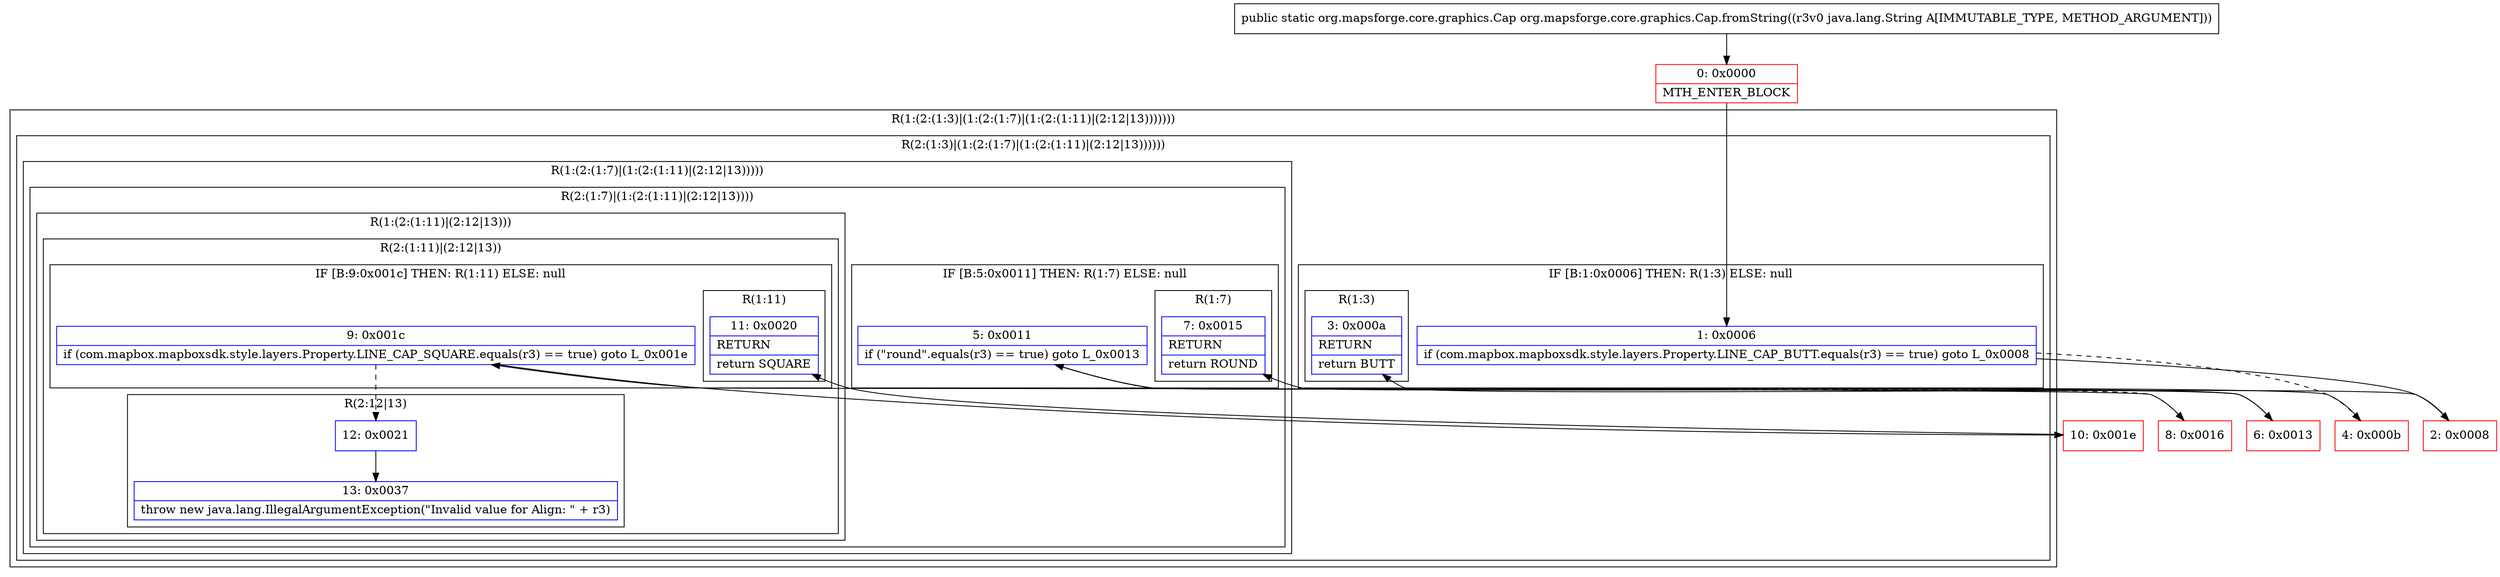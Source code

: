 digraph "CFG fororg.mapsforge.core.graphics.Cap.fromString(Ljava\/lang\/String;)Lorg\/mapsforge\/core\/graphics\/Cap;" {
subgraph cluster_Region_1087193208 {
label = "R(1:(2:(1:3)|(1:(2:(1:7)|(1:(2:(1:11)|(2:12|13)))))))";
node [shape=record,color=blue];
subgraph cluster_Region_1443291619 {
label = "R(2:(1:3)|(1:(2:(1:7)|(1:(2:(1:11)|(2:12|13))))))";
node [shape=record,color=blue];
subgraph cluster_IfRegion_1544445591 {
label = "IF [B:1:0x0006] THEN: R(1:3) ELSE: null";
node [shape=record,color=blue];
Node_1 [shape=record,label="{1\:\ 0x0006|if (com.mapbox.mapboxsdk.style.layers.Property.LINE_CAP_BUTT.equals(r3) == true) goto L_0x0008\l}"];
subgraph cluster_Region_293412227 {
label = "R(1:3)";
node [shape=record,color=blue];
Node_3 [shape=record,label="{3\:\ 0x000a|RETURN\l|return BUTT\l}"];
}
}
subgraph cluster_Region_991514964 {
label = "R(1:(2:(1:7)|(1:(2:(1:11)|(2:12|13)))))";
node [shape=record,color=blue];
subgraph cluster_Region_1525790253 {
label = "R(2:(1:7)|(1:(2:(1:11)|(2:12|13))))";
node [shape=record,color=blue];
subgraph cluster_IfRegion_1948623106 {
label = "IF [B:5:0x0011] THEN: R(1:7) ELSE: null";
node [shape=record,color=blue];
Node_5 [shape=record,label="{5\:\ 0x0011|if (\"round\".equals(r3) == true) goto L_0x0013\l}"];
subgraph cluster_Region_223165184 {
label = "R(1:7)";
node [shape=record,color=blue];
Node_7 [shape=record,label="{7\:\ 0x0015|RETURN\l|return ROUND\l}"];
}
}
subgraph cluster_Region_2091862028 {
label = "R(1:(2:(1:11)|(2:12|13)))";
node [shape=record,color=blue];
subgraph cluster_Region_725141866 {
label = "R(2:(1:11)|(2:12|13))";
node [shape=record,color=blue];
subgraph cluster_IfRegion_1917604030 {
label = "IF [B:9:0x001c] THEN: R(1:11) ELSE: null";
node [shape=record,color=blue];
Node_9 [shape=record,label="{9\:\ 0x001c|if (com.mapbox.mapboxsdk.style.layers.Property.LINE_CAP_SQUARE.equals(r3) == true) goto L_0x001e\l}"];
subgraph cluster_Region_373158092 {
label = "R(1:11)";
node [shape=record,color=blue];
Node_11 [shape=record,label="{11\:\ 0x0020|RETURN\l|return SQUARE\l}"];
}
}
subgraph cluster_Region_273949999 {
label = "R(2:12|13)";
node [shape=record,color=blue];
Node_12 [shape=record,label="{12\:\ 0x0021}"];
Node_13 [shape=record,label="{13\:\ 0x0037|throw new java.lang.IllegalArgumentException(\"Invalid value for Align: \" + r3)\l}"];
}
}
}
}
}
}
}
Node_0 [shape=record,color=red,label="{0\:\ 0x0000|MTH_ENTER_BLOCK\l}"];
Node_2 [shape=record,color=red,label="{2\:\ 0x0008}"];
Node_4 [shape=record,color=red,label="{4\:\ 0x000b}"];
Node_6 [shape=record,color=red,label="{6\:\ 0x0013}"];
Node_8 [shape=record,color=red,label="{8\:\ 0x0016}"];
Node_10 [shape=record,color=red,label="{10\:\ 0x001e}"];
MethodNode[shape=record,label="{public static org.mapsforge.core.graphics.Cap org.mapsforge.core.graphics.Cap.fromString((r3v0 java.lang.String A[IMMUTABLE_TYPE, METHOD_ARGUMENT])) }"];
MethodNode -> Node_0;
Node_1 -> Node_2;
Node_1 -> Node_4[style=dashed];
Node_5 -> Node_6;
Node_5 -> Node_8[style=dashed];
Node_9 -> Node_10;
Node_9 -> Node_12[style=dashed];
Node_12 -> Node_13;
Node_0 -> Node_1;
Node_2 -> Node_3;
Node_4 -> Node_5;
Node_6 -> Node_7;
Node_8 -> Node_9;
Node_10 -> Node_11;
}

